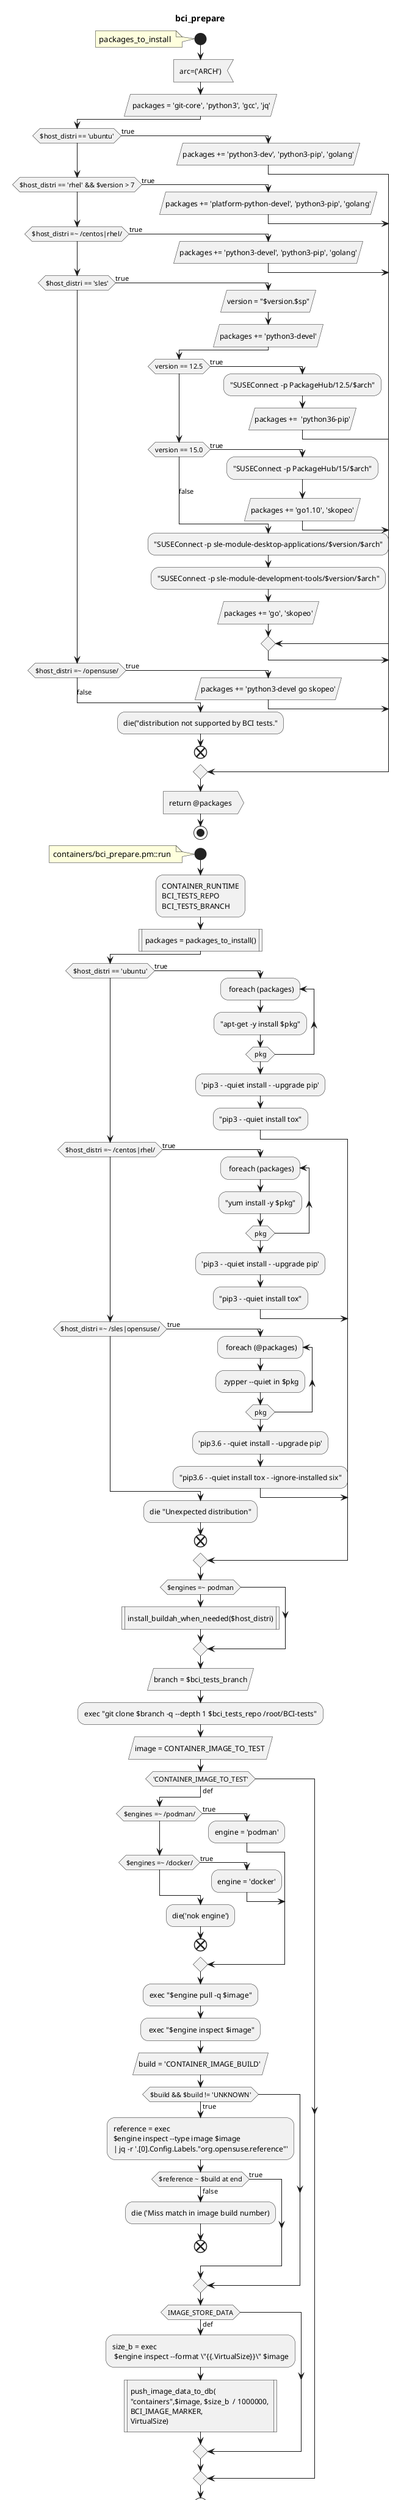 @startuml
!pragma useVerticalIf on
title bci_prepare

' # SUSE's openQA tests
' #
' # Copyright 2022 SUSE LLC
' #
' # Copying and distribution of this file, with or without modification,
' # are permitted in any medium without royalty provided the copyright
' # notice and this notice are preserved.  This file is offered as-is,
' # without any warranty.
' 
' # Summary: bci-tests runner
' #   SUSE Linux Enterprise Base Container Images (SLE BCI)
' #   provides truly open, flexible and secure container images and application
' #   development tools for immediate use by developers and integrators without
' #   the lock-in imposed by alternative offerings.
' #
' #   This module is used to test BCI repository and BCI container images.
' #   It installs the required packages and uses the existing BCI-test
' #   repository defined by BCI_TESTS_REPO.
' # Maintainer: qa-c team <qa-c@suse.de>
' 
' use Mojo::Base qw(consoletest);
' use XML::LibXML;
' use utils qw(zypper_call script_retry);
' use version_utils qw(get_os_release);
' use db_utils qw(push_image_data_to_db);
' use containers::common;
' use testapi;
' 
start 
note
packages_to_install 
end note

' 
' sub packages_to_install then (true)
'     my ($version, $sp, $host_distri) = @_;
    :arc=('ARCH')<
'     # common packages
    : packages = 'git-core', 'python3', 'gcc', 'jq'/
    if ($host_distri == 'ubuntu') then (true)
        :packages += 'python3-dev', 'python3-pip', 'golang'/
    elseif ($host_distri == 'rhel' && $version > 7) then (true)
        :packages += 'platform-python-devel', 'python3-pip', 'golang'/
    elseif ($host_distri =~ /centos|rhel/) then (true)
        :packages += 'python3-devel', 'python3-pip', 'golang'/
    elseif ($host_distri == 'sles') then (true)
        :version = "$version.$sp"/
        :packages += 'python3-devel'/
        if (version == 12.5) then (true)
'             # PackageHub is needed for jq
            :"SUSEConnect -p PackageHub/12.5/$arch";
            :packages +=  'python36-pip'/
        elseif (version == 15.0) then (true)
'             # On SLES15 go needs to be installed from packagehub. On later SLES it comes from the SDK module
            :"SUSEConnect -p PackageHub/15/$arch";
            :packages += 'go1.10', 'skopeo'/
        else (false)
'             # Desktop module is needed for SDK module, which is required for installing go
            :"SUSEConnect -p sle-module-desktop-applications/$version/$arch";
            :"SUSEConnect -p sle-module-development-tools/$version/$arch";
            :packages += 'go', 'skopeo'/
        endif
    elseif ($host_distri =~ /opensuse/) then (true)
        :packages += 'python3-devel go skopeo'/
    else(false)
        :die("distribution not supported by BCI tests.";
        end
    endif

    :return @packages>
' }
stop


start

note
containers/bci_prepare.pm::run 
end note

' sub run {
'     my ($self) = @_;
'     $self->select_serial_terminal;
' 
'     # CONTAINER_RUNTIME can be "docker", "podman" or both "podman,docker"
     'my $engines = get_required_var('
     :CONTAINER_RUNTIME
     'my $bci_tests_repo = get_required_var('
     BCI_TESTS_REPO
     'my $bci_tests_branch = get_var('
     BCI_TESTS_BRANCH;
' 
'     my ($version, $sp, $host_distri) = get_os_release;
' 
'     record_info('Install', 'Install needed packages';
    :packages = packages_to_install()|

    if ($host_distri == 'ubuntu') then(true)
        repeat : foreach (packages) 
            :"apt-get -y install $pkg";
        repeatwhile(pkg)
        :'pip3 - -quiet install - -upgrade pip';
        :"pip3 - -quiet install tox";
    elseif ($host_distri =~ /centos|rhel/) then(true)
        repeat : foreach (packages) 
            :"yum install -y $pkg";
        repeatwhile(pkg)
        :'pip3 - -quiet install - -upgrade pip';
        :"pip3 - -quiet install tox";
    elseif ($host_distri =~ /sles|opensuse/) then(true)
        repeat : foreach (@packages) 
            : zypper --quiet in $pkg;
        repeatwhile(pkg)
'         }
        :'pip3.6 - -quiet install - -upgrade pip';
        :"pip3.6 - -quiet install tox - -ignore-installed six";
     else
        :die "Unexpected distribution";
        end
     endif
' 
'     # For BCI tests using podman, buildah package is also needed

    if ($engines =~ podman) then
        :install_buildah_when_needed($host_distri)|
    endif
    ' record_info('Clone', "Clone BCI tests repository: $bci_tests_repo";
    :branch = $bci_tests_branch/
    :exec "git clone $branch -q --depth 1 $bci_tests_repo /root/BCI-tests";

'     # Pull the image in advance
    :image = CONTAINER_IMAGE_TO_TEST /

    if ('CONTAINER_IMAGE_TO_TEST') then (def)
        ' record_info('IMAGE', $image;
'         # If $engines are multiple (e.g. CONTAINER_RUNTIME=podman,docker), we just pick one of them for this check
'         # as this module is executed only once.
'         my $engine;
        if ($engines =~ /podman/) then(true)      
            :engine = 'podman';
         elseif ($engines =~ /docker/) then(true)
            :engine = 'docker';
         else
            :die('nok engine');
            end
        endif

        :exec "$engine pull -q $image";
        
        : exec "$engine inspect $image";

        :build = 'CONTAINER_IMAGE_BUILD' /

        if ($build && $build != 'UNKNOWN') then(true)
            ' record_info('BUILD#', "CONTAINER_IMAGE_BUILD=$build";
            :reference = exec 
            $engine inspect --type image $image 
            | jq -r '.[0].Config.Labels."org.opensuse.reference"';

'             record_info('image ref', "org.opensuse.reference: $reference";
            if ($reference ~ $build at end) then (true)
            else (false)
                :die ('Miss match in image build number);
                end
            endif

        endif
        if (IMAGE_STORE_DATA) then (def)
            :size_b = exec
             $engine inspect --format \"{{.VirtualSize}}\" $image;

            :push_image_data_to_db(
            "containers",$image, $size_b  / 1000000, 
            BCI_IMAGE_MARKER, 
            VirtualSize) |
        endif

    endif

stop

@enduml